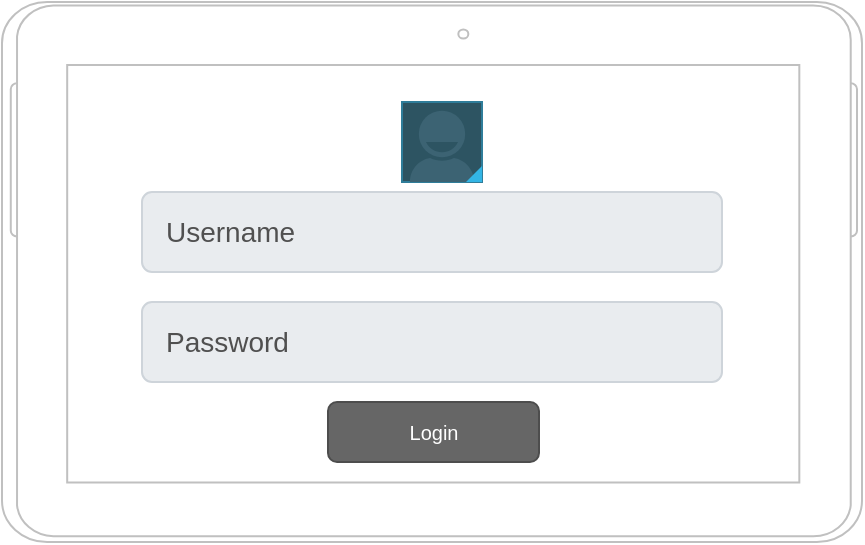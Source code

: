 <mxfile version="21.0.6" type="github">
  <diagram name="Page-1" id="GliLwIMe9PRI_h43iuXn">
    <mxGraphModel dx="1900" dy="491" grid="1" gridSize="10" guides="1" tooltips="1" connect="1" arrows="1" fold="1" page="1" pageScale="1" pageWidth="850" pageHeight="1100" math="0" shadow="0">
      <root>
        <mxCell id="0" />
        <mxCell id="1" parent="0" />
        <mxCell id="1vejGkWzTbSaWZDoLHbg-1" value="" style="verticalLabelPosition=bottom;verticalAlign=top;html=1;shadow=0;dashed=0;strokeWidth=1;shape=mxgraph.android.tab2;strokeColor=#c0c0c0;direction=north;" vertex="1" parent="1">
          <mxGeometry x="-10" y="60" width="430" height="270" as="geometry" />
        </mxCell>
        <mxCell id="1vejGkWzTbSaWZDoLHbg-2" value="" style="verticalLabelPosition=bottom;verticalAlign=top;html=1;shadow=0;dashed=0;strokeWidth=1;shape=mxgraph.android.contact_badge_focused;sketch=0;" vertex="1" parent="1">
          <mxGeometry x="190" y="110" width="40" height="40" as="geometry" />
        </mxCell>
        <mxCell id="1vejGkWzTbSaWZDoLHbg-3" value="Username" style="html=1;shadow=0;dashed=0;shape=mxgraph.bootstrap.rrect;rSize=5;strokeColor=#CED4DA;strokeWidth=1;fillColor=#E9ECEF;fontColor=#505050;whiteSpace=wrap;align=left;verticalAlign=middle;spacingLeft=10;fontSize=14;" vertex="1" parent="1">
          <mxGeometry x="60" y="155" width="290" height="40" as="geometry" />
        </mxCell>
        <mxCell id="1vejGkWzTbSaWZDoLHbg-4" value="Password" style="html=1;shadow=0;dashed=0;shape=mxgraph.bootstrap.rrect;rSize=5;strokeColor=#CED4DA;strokeWidth=1;fillColor=#E9ECEF;fontColor=#505050;whiteSpace=wrap;align=left;verticalAlign=middle;spacingLeft=10;fontSize=14;" vertex="1" parent="1">
          <mxGeometry x="60" y="210" width="290" height="40" as="geometry" />
        </mxCell>
        <mxCell id="1vejGkWzTbSaWZDoLHbg-5" value="Login" style="rounded=1;html=1;shadow=0;dashed=0;whiteSpace=wrap;fontSize=10;fillColor=#666666;align=center;strokeColor=#4D4D4D;fontColor=#ffffff;" vertex="1" parent="1">
          <mxGeometry x="153" y="260" width="105.5" height="30" as="geometry" />
        </mxCell>
        <mxCell id="1vejGkWzTbSaWZDoLHbg-6" value="" style="shape=image;html=1;verticalAlign=top;verticalLabelPosition=bottom;labelBackgroundColor=#ffffff;imageAspect=0;aspect=fixed;image=https://cdn3.iconfinder.com/data/icons/user-interface-169/32/login-128.png" vertex="1" parent="1">
          <mxGeometry x="153" y="262" width="28" height="28" as="geometry" />
        </mxCell>
      </root>
    </mxGraphModel>
  </diagram>
</mxfile>
